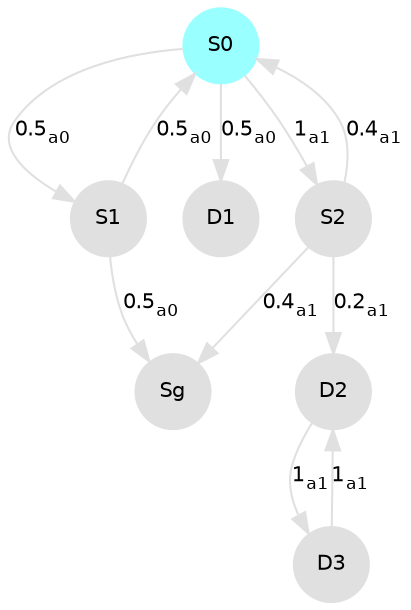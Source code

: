 digraph {
	node [ fontname = Helvetica fontsize = 10 shape=circle style=filled ]
	edge [ fontname = Helvetica fontsize = 10 ]
	S0[label = "S0", color = "#E0E0E0", fillcolor = "#E0E0E0"]
	S0 -> S1[label = <0.5<SUB>a0</SUB>>,color = "#E0E0E0"]
	S0 -> D1[label = <0.5<SUB>a0</SUB>>,color = "#E0E0E0"]
	S0 -> S2[label = <1<SUB>a1</SUB>>,color = "#E0E0E0"]
	S1[label = "S1", color = "#E0E0E0", fillcolor = "#E0E0E0"]
	S1 -> S0[label = <0.5<SUB>a0</SUB>>,color = "#E0E0E0"]
	S1 -> Sg[label = <0.5<SUB>a0</SUB>>,color = "#E0E0E0"]
	S2[label = "S2", color = "#E0E0E0", fillcolor = "#E0E0E0"]
	S2 -> S0[label = <0.4<SUB>a1</SUB>>,color = "#E0E0E0"]
	S2 -> Sg[label = <0.4<SUB>a1</SUB>>,color = "#E0E0E0"]
	S2 -> D2[label = <0.2<SUB>a1</SUB>>,color = "#E0E0E0"]
	Sg[label = "Sg", color = "#E0E0E0", fillcolor = "#E0E0E0"]
	D1[label = "D1", color = "#E0E0E0", fillcolor = "#E0E0E0"]
	D2[label = "D2", color = "#E0E0E0", fillcolor = "#E0E0E0"]
	D2 -> D3[label = <1<SUB>a1</SUB>>,color = "#E0E0E0"]
	D3[label = "D3", color = "#E0E0E0", fillcolor = "#E0E0E0"]
	D3 -> D2[label = <1<SUB>a1</SUB>>,color = "#E0E0E0"]
	S0[label = "S0", color = "#99FFFF", fillcolor = "#99FFFF	"]
}
